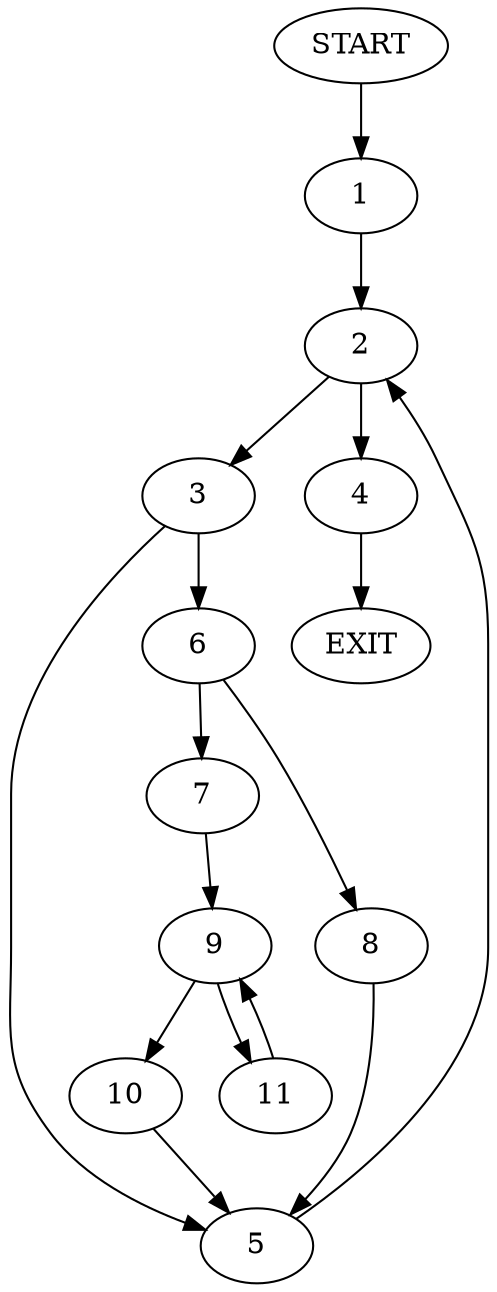 digraph {
0 [label="START"]
12 [label="EXIT"]
0 -> 1
1 -> 2
2 -> 3
2 -> 4
3 -> 5
3 -> 6
4 -> 12
6 -> 7
6 -> 8
5 -> 2
8 -> 5
7 -> 9
9 -> 10
9 -> 11
10 -> 5
11 -> 9
}
